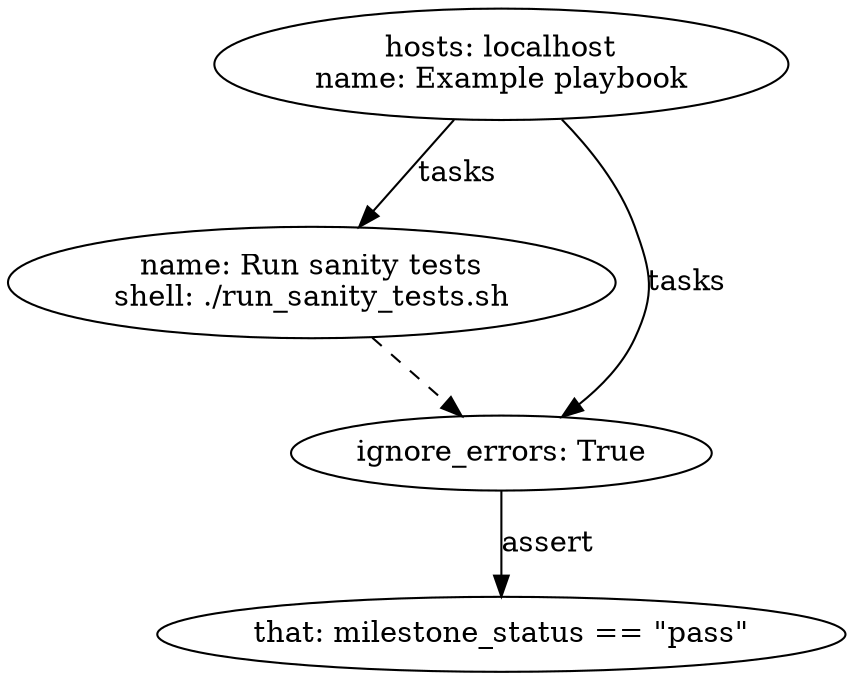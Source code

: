 digraph graphname {
2260 [label="name: Run sanity tests\nshell: ./run_sanity_tests.sh\n"];
2262 [label="that: milestone_status == \"pass\"\n"];
2261 [label="ignore_errors: True\n"];
2261 -> 2262 [label="assert"];
2259 [label="hosts: localhost\nname: Example playbook\n"];
2259 -> 2260 [label="tasks"];
2259 -> 2261 [label="tasks"];
2260 -> 2261 [style="dashed"];
}
